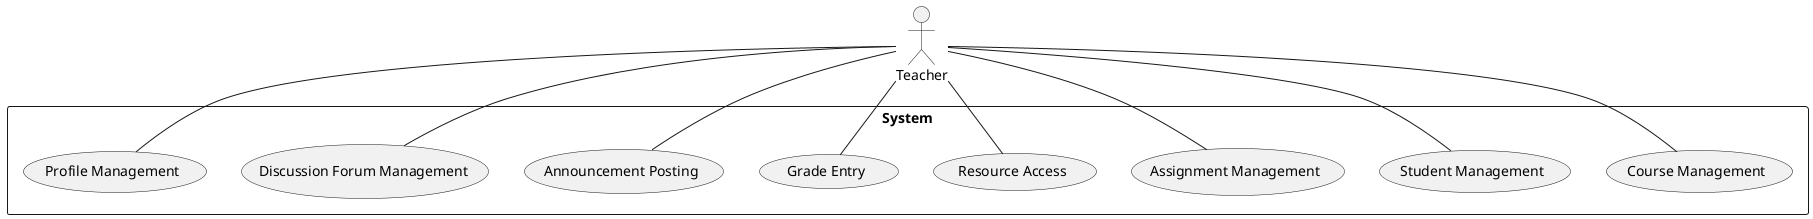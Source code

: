 @startuml
actor "Teacher" as Teacher

rectangle "System" {
    Teacher -- (Course Management)
    Teacher -- (Student Management)
    Teacher -- (Assignment Management)
    Teacher -- (Resource Access)
    Teacher -- (Grade Entry)
    Teacher -- (Announcement Posting)
    Teacher -- (Discussion Forum Management)
    Teacher -- (Profile Management)
}
@enduml
